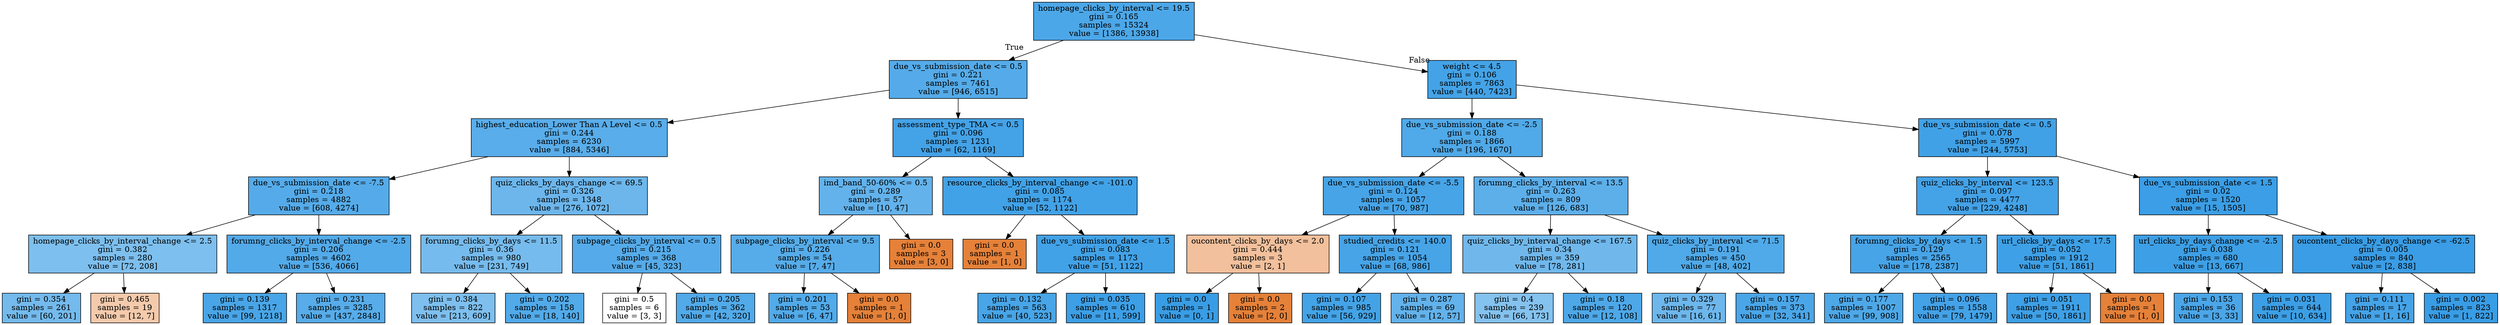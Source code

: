 digraph Tree {
node [shape=box, style="filled", color="black"] ;
0 [label="homepage_clicks_by_interval <= 19.5\ngini = 0.165\nsamples = 15324\nvalue = [1386, 13938]", fillcolor="#399de5e6"] ;
1 [label="due_vs_submission_date <= 0.5\ngini = 0.221\nsamples = 7461\nvalue = [946, 6515]", fillcolor="#399de5da"] ;
0 -> 1 [labeldistance=2.5, labelangle=45, headlabel="True"] ;
2 [label="highest_education_Lower Than A Level <= 0.5\ngini = 0.244\nsamples = 6230\nvalue = [884, 5346]", fillcolor="#399de5d5"] ;
1 -> 2 ;
3 [label="due_vs_submission_date <= -7.5\ngini = 0.218\nsamples = 4882\nvalue = [608, 4274]", fillcolor="#399de5db"] ;
2 -> 3 ;
4 [label="homepage_clicks_by_interval_change <= 2.5\ngini = 0.382\nsamples = 280\nvalue = [72, 208]", fillcolor="#399de5a7"] ;
3 -> 4 ;
5 [label="gini = 0.354\nsamples = 261\nvalue = [60, 201]", fillcolor="#399de5b3"] ;
4 -> 5 ;
6 [label="gini = 0.465\nsamples = 19\nvalue = [12, 7]", fillcolor="#e581396a"] ;
4 -> 6 ;
7 [label="forumng_clicks_by_interval_change <= -2.5\ngini = 0.206\nsamples = 4602\nvalue = [536, 4066]", fillcolor="#399de5dd"] ;
3 -> 7 ;
8 [label="gini = 0.139\nsamples = 1317\nvalue = [99, 1218]", fillcolor="#399de5ea"] ;
7 -> 8 ;
9 [label="gini = 0.231\nsamples = 3285\nvalue = [437, 2848]", fillcolor="#399de5d8"] ;
7 -> 9 ;
10 [label="quiz_clicks_by_days_change <= 69.5\ngini = 0.326\nsamples = 1348\nvalue = [276, 1072]", fillcolor="#399de5bd"] ;
2 -> 10 ;
11 [label="forumng_clicks_by_days <= 11.5\ngini = 0.36\nsamples = 980\nvalue = [231, 749]", fillcolor="#399de5b0"] ;
10 -> 11 ;
12 [label="gini = 0.384\nsamples = 822\nvalue = [213, 609]", fillcolor="#399de5a6"] ;
11 -> 12 ;
13 [label="gini = 0.202\nsamples = 158\nvalue = [18, 140]", fillcolor="#399de5de"] ;
11 -> 13 ;
14 [label="subpage_clicks_by_interval <= 0.5\ngini = 0.215\nsamples = 368\nvalue = [45, 323]", fillcolor="#399de5db"] ;
10 -> 14 ;
15 [label="gini = 0.5\nsamples = 6\nvalue = [3, 3]", fillcolor="#e5813900"] ;
14 -> 15 ;
16 [label="gini = 0.205\nsamples = 362\nvalue = [42, 320]", fillcolor="#399de5de"] ;
14 -> 16 ;
17 [label="assessment_type_TMA <= 0.5\ngini = 0.096\nsamples = 1231\nvalue = [62, 1169]", fillcolor="#399de5f1"] ;
1 -> 17 ;
18 [label="imd_band_50-60% <= 0.5\ngini = 0.289\nsamples = 57\nvalue = [10, 47]", fillcolor="#399de5c9"] ;
17 -> 18 ;
19 [label="subpage_clicks_by_interval <= 9.5\ngini = 0.226\nsamples = 54\nvalue = [7, 47]", fillcolor="#399de5d9"] ;
18 -> 19 ;
20 [label="gini = 0.201\nsamples = 53\nvalue = [6, 47]", fillcolor="#399de5de"] ;
19 -> 20 ;
21 [label="gini = 0.0\nsamples = 1\nvalue = [1, 0]", fillcolor="#e58139ff"] ;
19 -> 21 ;
22 [label="gini = 0.0\nsamples = 3\nvalue = [3, 0]", fillcolor="#e58139ff"] ;
18 -> 22 ;
23 [label="resource_clicks_by_interval_change <= -101.0\ngini = 0.085\nsamples = 1174\nvalue = [52, 1122]", fillcolor="#399de5f3"] ;
17 -> 23 ;
24 [label="gini = 0.0\nsamples = 1\nvalue = [1, 0]", fillcolor="#e58139ff"] ;
23 -> 24 ;
25 [label="due_vs_submission_date <= 1.5\ngini = 0.083\nsamples = 1173\nvalue = [51, 1122]", fillcolor="#399de5f3"] ;
23 -> 25 ;
26 [label="gini = 0.132\nsamples = 563\nvalue = [40, 523]", fillcolor="#399de5eb"] ;
25 -> 26 ;
27 [label="gini = 0.035\nsamples = 610\nvalue = [11, 599]", fillcolor="#399de5fa"] ;
25 -> 27 ;
28 [label="weight <= 4.5\ngini = 0.106\nsamples = 7863\nvalue = [440, 7423]", fillcolor="#399de5f0"] ;
0 -> 28 [labeldistance=2.5, labelangle=-45, headlabel="False"] ;
29 [label="due_vs_submission_date <= -2.5\ngini = 0.188\nsamples = 1866\nvalue = [196, 1670]", fillcolor="#399de5e1"] ;
28 -> 29 ;
30 [label="due_vs_submission_date <= -5.5\ngini = 0.124\nsamples = 1057\nvalue = [70, 987]", fillcolor="#399de5ed"] ;
29 -> 30 ;
31 [label="oucontent_clicks_by_days <= 2.0\ngini = 0.444\nsamples = 3\nvalue = [2, 1]", fillcolor="#e581397f"] ;
30 -> 31 ;
32 [label="gini = 0.0\nsamples = 1\nvalue = [0, 1]", fillcolor="#399de5ff"] ;
31 -> 32 ;
33 [label="gini = 0.0\nsamples = 2\nvalue = [2, 0]", fillcolor="#e58139ff"] ;
31 -> 33 ;
34 [label="studied_credits <= 140.0\ngini = 0.121\nsamples = 1054\nvalue = [68, 986]", fillcolor="#399de5ed"] ;
30 -> 34 ;
35 [label="gini = 0.107\nsamples = 985\nvalue = [56, 929]", fillcolor="#399de5f0"] ;
34 -> 35 ;
36 [label="gini = 0.287\nsamples = 69\nvalue = [12, 57]", fillcolor="#399de5c9"] ;
34 -> 36 ;
37 [label="forumng_clicks_by_interval <= 13.5\ngini = 0.263\nsamples = 809\nvalue = [126, 683]", fillcolor="#399de5d0"] ;
29 -> 37 ;
38 [label="quiz_clicks_by_interval_change <= 167.5\ngini = 0.34\nsamples = 359\nvalue = [78, 281]", fillcolor="#399de5b8"] ;
37 -> 38 ;
39 [label="gini = 0.4\nsamples = 239\nvalue = [66, 173]", fillcolor="#399de59e"] ;
38 -> 39 ;
40 [label="gini = 0.18\nsamples = 120\nvalue = [12, 108]", fillcolor="#399de5e3"] ;
38 -> 40 ;
41 [label="quiz_clicks_by_interval <= 71.5\ngini = 0.191\nsamples = 450\nvalue = [48, 402]", fillcolor="#399de5e1"] ;
37 -> 41 ;
42 [label="gini = 0.329\nsamples = 77\nvalue = [16, 61]", fillcolor="#399de5bc"] ;
41 -> 42 ;
43 [label="gini = 0.157\nsamples = 373\nvalue = [32, 341]", fillcolor="#399de5e7"] ;
41 -> 43 ;
44 [label="due_vs_submission_date <= 0.5\ngini = 0.078\nsamples = 5997\nvalue = [244, 5753]", fillcolor="#399de5f4"] ;
28 -> 44 ;
45 [label="quiz_clicks_by_interval <= 123.5\ngini = 0.097\nsamples = 4477\nvalue = [229, 4248]", fillcolor="#399de5f1"] ;
44 -> 45 ;
46 [label="forumng_clicks_by_days <= 1.5\ngini = 0.129\nsamples = 2565\nvalue = [178, 2387]", fillcolor="#399de5ec"] ;
45 -> 46 ;
47 [label="gini = 0.177\nsamples = 1007\nvalue = [99, 908]", fillcolor="#399de5e3"] ;
46 -> 47 ;
48 [label="gini = 0.096\nsamples = 1558\nvalue = [79, 1479]", fillcolor="#399de5f1"] ;
46 -> 48 ;
49 [label="url_clicks_by_days <= 17.5\ngini = 0.052\nsamples = 1912\nvalue = [51, 1861]", fillcolor="#399de5f8"] ;
45 -> 49 ;
50 [label="gini = 0.051\nsamples = 1911\nvalue = [50, 1861]", fillcolor="#399de5f8"] ;
49 -> 50 ;
51 [label="gini = 0.0\nsamples = 1\nvalue = [1, 0]", fillcolor="#e58139ff"] ;
49 -> 51 ;
52 [label="due_vs_submission_date <= 1.5\ngini = 0.02\nsamples = 1520\nvalue = [15, 1505]", fillcolor="#399de5fc"] ;
44 -> 52 ;
53 [label="url_clicks_by_days_change <= -2.5\ngini = 0.038\nsamples = 680\nvalue = [13, 667]", fillcolor="#399de5fa"] ;
52 -> 53 ;
54 [label="gini = 0.153\nsamples = 36\nvalue = [3, 33]", fillcolor="#399de5e8"] ;
53 -> 54 ;
55 [label="gini = 0.031\nsamples = 644\nvalue = [10, 634]", fillcolor="#399de5fb"] ;
53 -> 55 ;
56 [label="oucontent_clicks_by_days_change <= -62.5\ngini = 0.005\nsamples = 840\nvalue = [2, 838]", fillcolor="#399de5fe"] ;
52 -> 56 ;
57 [label="gini = 0.111\nsamples = 17\nvalue = [1, 16]", fillcolor="#399de5ef"] ;
56 -> 57 ;
58 [label="gini = 0.002\nsamples = 823\nvalue = [1, 822]", fillcolor="#399de5ff"] ;
56 -> 58 ;
}